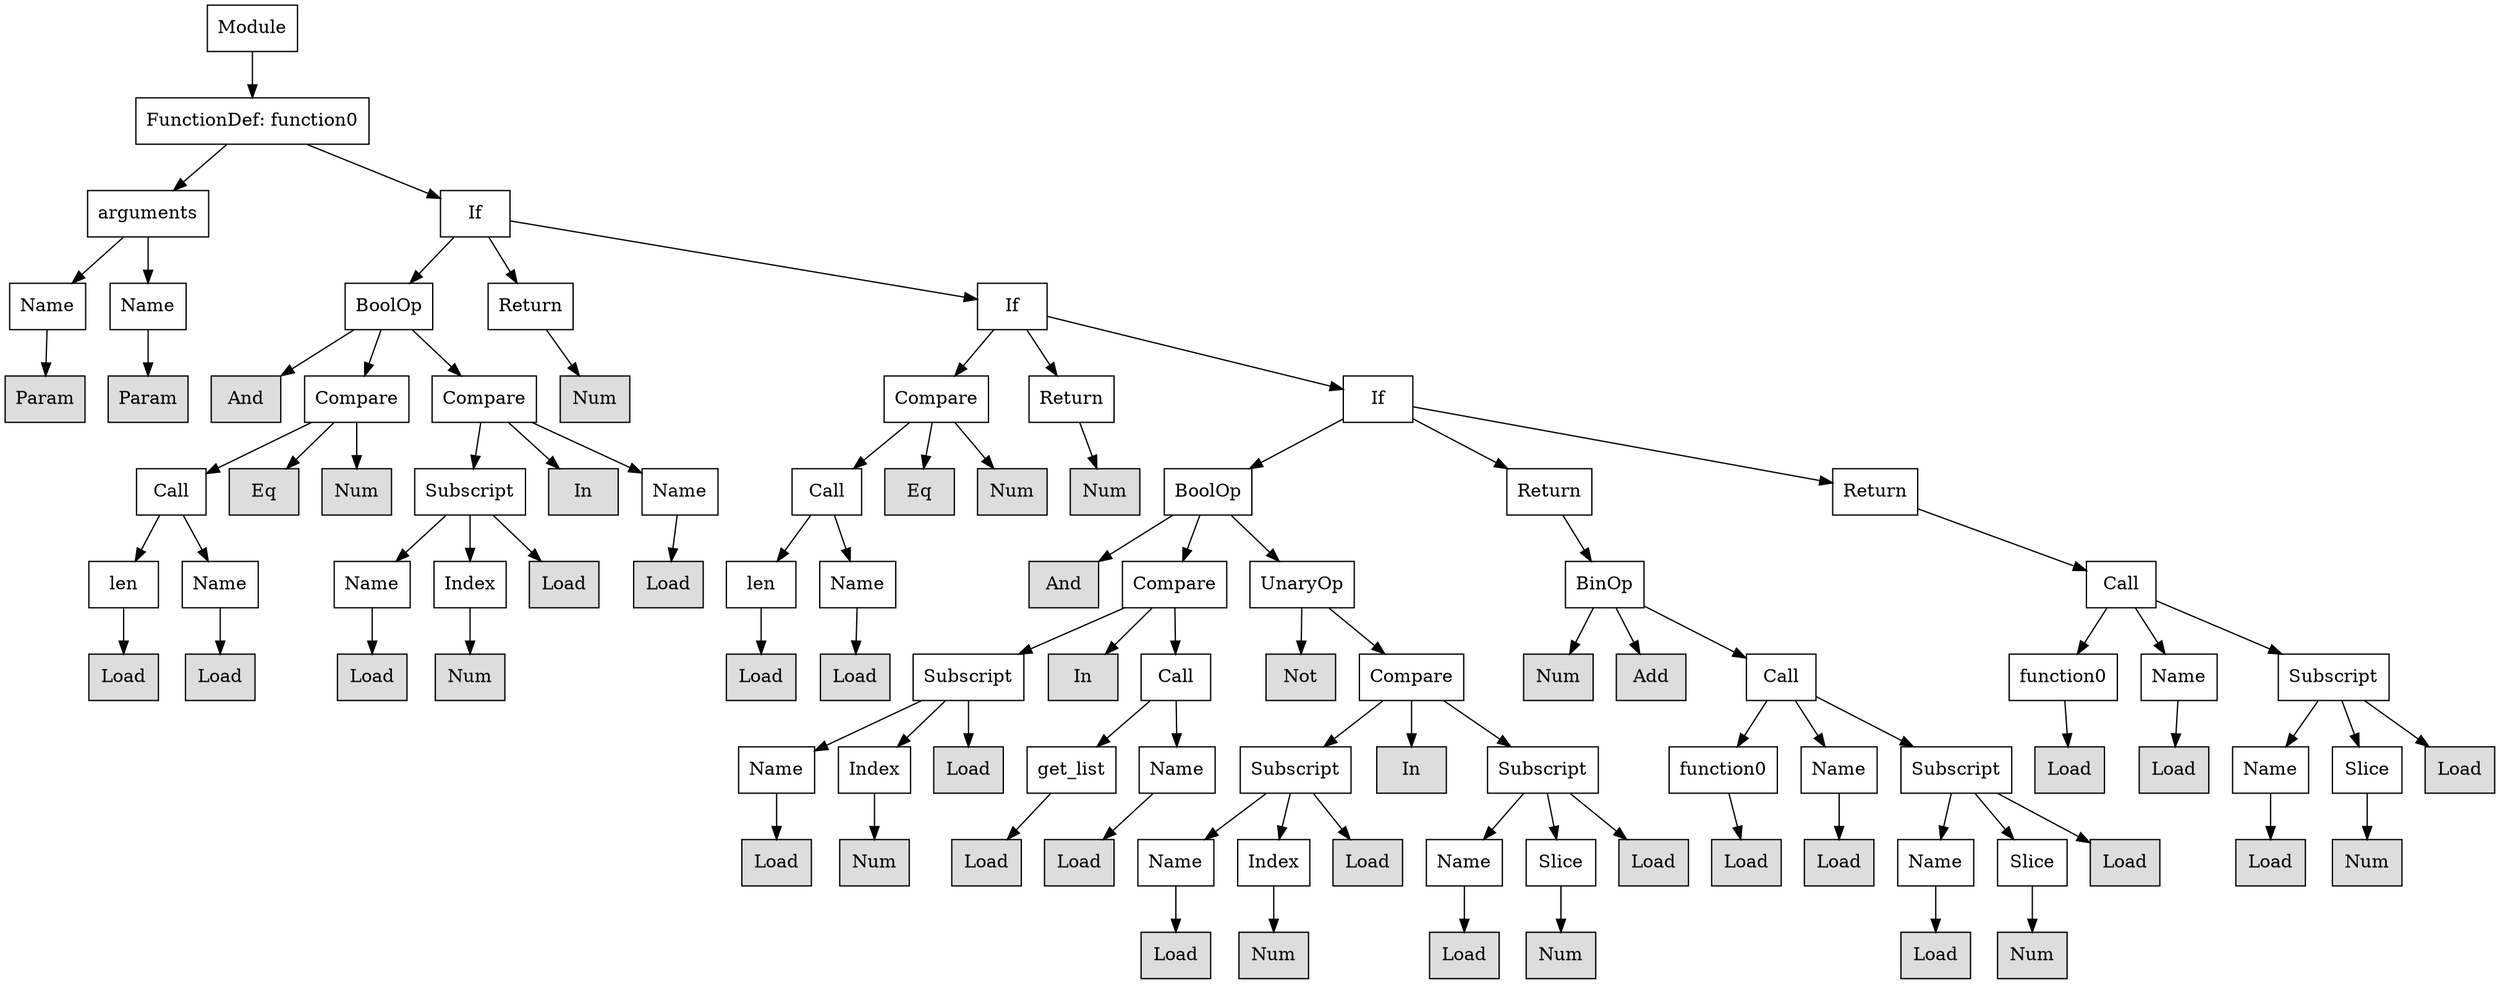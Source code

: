 digraph G {
n0 [shape=rect, label="Module"];
n1 [shape=rect, label="FunctionDef: function0"];
n2 [shape=rect, label="arguments"];
n3 [shape=rect, label="If"];
n4 [shape=rect, label="Name"];
n5 [shape=rect, label="Name"];
n6 [shape=rect, label="BoolOp"];
n7 [shape=rect, label="Return"];
n8 [shape=rect, label="If"];
n9 [shape=rect, label="Param" style="filled" fillcolor="#dddddd"];
n10 [shape=rect, label="Param" style="filled" fillcolor="#dddddd"];
n11 [shape=rect, label="And" style="filled" fillcolor="#dddddd"];
n12 [shape=rect, label="Compare"];
n13 [shape=rect, label="Compare"];
n14 [shape=rect, label="Num" style="filled" fillcolor="#dddddd"];
n15 [shape=rect, label="Compare"];
n16 [shape=rect, label="Return"];
n17 [shape=rect, label="If"];
n18 [shape=rect, label="Call"];
n19 [shape=rect, label="Eq" style="filled" fillcolor="#dddddd"];
n20 [shape=rect, label="Num" style="filled" fillcolor="#dddddd"];
n21 [shape=rect, label="Subscript"];
n22 [shape=rect, label="In" style="filled" fillcolor="#dddddd"];
n23 [shape=rect, label="Name"];
n24 [shape=rect, label="Call"];
n25 [shape=rect, label="Eq" style="filled" fillcolor="#dddddd"];
n26 [shape=rect, label="Num" style="filled" fillcolor="#dddddd"];
n27 [shape=rect, label="Num" style="filled" fillcolor="#dddddd"];
n28 [shape=rect, label="BoolOp"];
n29 [shape=rect, label="Return"];
n30 [shape=rect, label="Return"];
n31 [shape=rect, label="len"];
n32 [shape=rect, label="Name"];
n33 [shape=rect, label="Name"];
n34 [shape=rect, label="Index"];
n35 [shape=rect, label="Load" style="filled" fillcolor="#dddddd"];
n36 [shape=rect, label="Load" style="filled" fillcolor="#dddddd"];
n37 [shape=rect, label="len"];
n38 [shape=rect, label="Name"];
n39 [shape=rect, label="And" style="filled" fillcolor="#dddddd"];
n40 [shape=rect, label="Compare"];
n41 [shape=rect, label="UnaryOp"];
n42 [shape=rect, label="BinOp"];
n43 [shape=rect, label="Call"];
n44 [shape=rect, label="Load" style="filled" fillcolor="#dddddd"];
n45 [shape=rect, label="Load" style="filled" fillcolor="#dddddd"];
n46 [shape=rect, label="Load" style="filled" fillcolor="#dddddd"];
n47 [shape=rect, label="Num" style="filled" fillcolor="#dddddd"];
n48 [shape=rect, label="Load" style="filled" fillcolor="#dddddd"];
n49 [shape=rect, label="Load" style="filled" fillcolor="#dddddd"];
n50 [shape=rect, label="Subscript"];
n51 [shape=rect, label="In" style="filled" fillcolor="#dddddd"];
n52 [shape=rect, label="Call"];
n53 [shape=rect, label="Not" style="filled" fillcolor="#dddddd"];
n54 [shape=rect, label="Compare"];
n55 [shape=rect, label="Num" style="filled" fillcolor="#dddddd"];
n56 [shape=rect, label="Add" style="filled" fillcolor="#dddddd"];
n57 [shape=rect, label="Call"];
n58 [shape=rect, label="function0"];
n59 [shape=rect, label="Name"];
n60 [shape=rect, label="Subscript"];
n61 [shape=rect, label="Name"];
n62 [shape=rect, label="Index"];
n63 [shape=rect, label="Load" style="filled" fillcolor="#dddddd"];
n64 [shape=rect, label="get_list"];
n65 [shape=rect, label="Name"];
n66 [shape=rect, label="Subscript"];
n67 [shape=rect, label="In" style="filled" fillcolor="#dddddd"];
n68 [shape=rect, label="Subscript"];
n69 [shape=rect, label="function0"];
n70 [shape=rect, label="Name"];
n71 [shape=rect, label="Subscript"];
n72 [shape=rect, label="Load" style="filled" fillcolor="#dddddd"];
n73 [shape=rect, label="Load" style="filled" fillcolor="#dddddd"];
n74 [shape=rect, label="Name"];
n75 [shape=rect, label="Slice"];
n76 [shape=rect, label="Load" style="filled" fillcolor="#dddddd"];
n77 [shape=rect, label="Load" style="filled" fillcolor="#dddddd"];
n78 [shape=rect, label="Num" style="filled" fillcolor="#dddddd"];
n79 [shape=rect, label="Load" style="filled" fillcolor="#dddddd"];
n80 [shape=rect, label="Load" style="filled" fillcolor="#dddddd"];
n81 [shape=rect, label="Name"];
n82 [shape=rect, label="Index"];
n83 [shape=rect, label="Load" style="filled" fillcolor="#dddddd"];
n84 [shape=rect, label="Name"];
n85 [shape=rect, label="Slice"];
n86 [shape=rect, label="Load" style="filled" fillcolor="#dddddd"];
n87 [shape=rect, label="Load" style="filled" fillcolor="#dddddd"];
n88 [shape=rect, label="Load" style="filled" fillcolor="#dddddd"];
n89 [shape=rect, label="Name"];
n90 [shape=rect, label="Slice"];
n91 [shape=rect, label="Load" style="filled" fillcolor="#dddddd"];
n92 [shape=rect, label="Load" style="filled" fillcolor="#dddddd"];
n93 [shape=rect, label="Num" style="filled" fillcolor="#dddddd"];
n94 [shape=rect, label="Load" style="filled" fillcolor="#dddddd"];
n95 [shape=rect, label="Num" style="filled" fillcolor="#dddddd"];
n96 [shape=rect, label="Load" style="filled" fillcolor="#dddddd"];
n97 [shape=rect, label="Num" style="filled" fillcolor="#dddddd"];
n98 [shape=rect, label="Load" style="filled" fillcolor="#dddddd"];
n99 [shape=rect, label="Num" style="filled" fillcolor="#dddddd"];
n0 -> n1;
n1 -> n2;
n1 -> n3;
n2 -> n4;
n2 -> n5;
n3 -> n6;
n3 -> n7;
n3 -> n8;
n4 -> n9;
n5 -> n10;
n6 -> n11;
n6 -> n12;
n6 -> n13;
n7 -> n14;
n8 -> n15;
n8 -> n16;
n8 -> n17;
n12 -> n18;
n12 -> n19;
n12 -> n20;
n13 -> n21;
n13 -> n22;
n13 -> n23;
n15 -> n24;
n15 -> n25;
n15 -> n26;
n16 -> n27;
n17 -> n28;
n17 -> n29;
n17 -> n30;
n18 -> n31;
n18 -> n32;
n21 -> n33;
n21 -> n34;
n21 -> n35;
n23 -> n36;
n24 -> n37;
n24 -> n38;
n28 -> n39;
n28 -> n40;
n28 -> n41;
n29 -> n42;
n30 -> n43;
n31 -> n44;
n32 -> n45;
n33 -> n46;
n34 -> n47;
n37 -> n48;
n38 -> n49;
n40 -> n50;
n40 -> n51;
n40 -> n52;
n41 -> n53;
n41 -> n54;
n42 -> n55;
n42 -> n56;
n42 -> n57;
n43 -> n58;
n43 -> n59;
n43 -> n60;
n50 -> n61;
n50 -> n62;
n50 -> n63;
n52 -> n64;
n52 -> n65;
n54 -> n66;
n54 -> n67;
n54 -> n68;
n57 -> n69;
n57 -> n70;
n57 -> n71;
n58 -> n72;
n59 -> n73;
n60 -> n74;
n60 -> n75;
n60 -> n76;
n61 -> n77;
n62 -> n78;
n64 -> n79;
n65 -> n80;
n66 -> n81;
n66 -> n82;
n66 -> n83;
n68 -> n84;
n68 -> n85;
n68 -> n86;
n69 -> n87;
n70 -> n88;
n71 -> n89;
n71 -> n90;
n71 -> n91;
n74 -> n92;
n75 -> n93;
n81 -> n94;
n82 -> n95;
n84 -> n96;
n85 -> n97;
n89 -> n98;
n90 -> n99;
}
